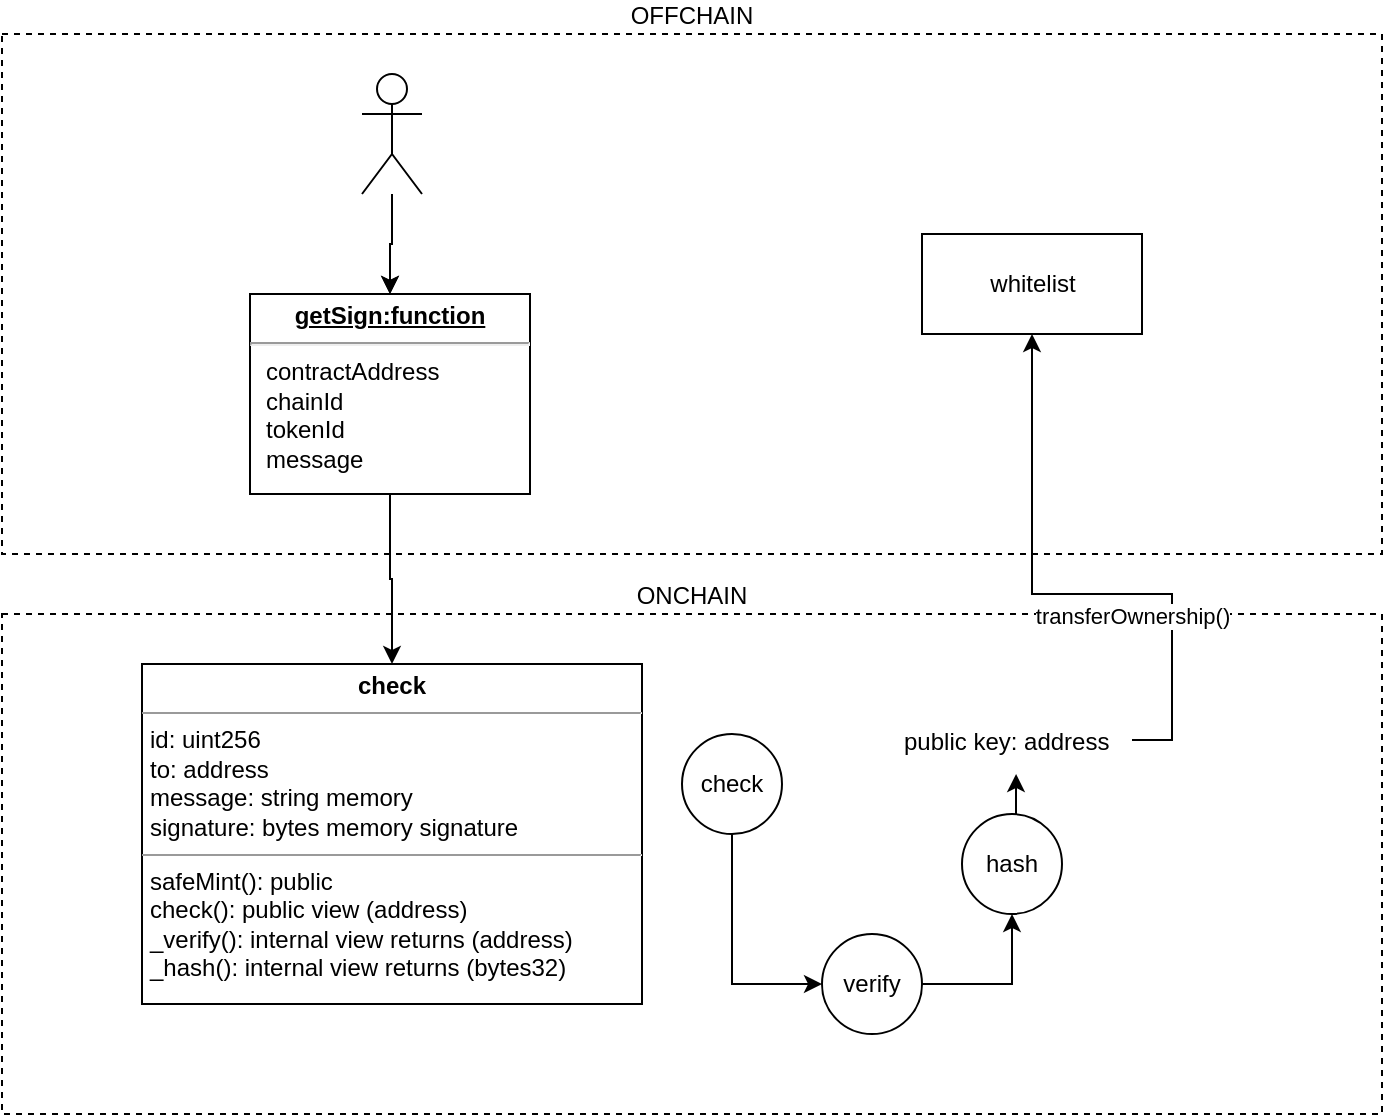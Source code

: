 <mxfile version="16.2.4" type="device"><diagram id="XvCBW2dQFDeUzB0aLI-L" name="Page-1"><mxGraphModel dx="964" dy="437" grid="1" gridSize="10" guides="1" tooltips="1" connect="1" arrows="1" fold="1" page="1" pageScale="1" pageWidth="827" pageHeight="1169" math="0" shadow="0"><root><mxCell id="0"/><mxCell id="1" parent="0"/><mxCell id="Jb0U1HW2m3OKVhkR7I9M-42" value="ONCHAIN" style="rounded=0;whiteSpace=wrap;html=1;dashed=1;labelPosition=center;verticalLabelPosition=top;align=center;verticalAlign=bottom;" vertex="1" parent="1"><mxGeometry x="290" y="380" width="690" height="250" as="geometry"/></mxCell><mxCell id="Jb0U1HW2m3OKVhkR7I9M-43" value="OFFCHAIN" style="rounded=0;whiteSpace=wrap;html=1;dashed=1;labelPosition=center;verticalLabelPosition=top;align=center;verticalAlign=bottom;" vertex="1" parent="1"><mxGeometry x="290" y="90" width="690" height="260" as="geometry"/></mxCell><mxCell id="Jb0U1HW2m3OKVhkR7I9M-33" style="edgeStyle=orthogonalEdgeStyle;rounded=0;orthogonalLoop=1;jettySize=auto;html=1;" edge="1" parent="1" source="Jb0U1HW2m3OKVhkR7I9M-18" target="Jb0U1HW2m3OKVhkR7I9M-21"><mxGeometry relative="1" as="geometry"/></mxCell><mxCell id="Jb0U1HW2m3OKVhkR7I9M-18" value="&lt;p style=&quot;margin: 0px ; margin-top: 4px ; text-align: center ; text-decoration: underline&quot;&gt;&lt;b&gt;getSign:function&lt;/b&gt;&lt;/p&gt;&lt;hr&gt;&lt;p style=&quot;margin: 0px ; margin-left: 8px&quot;&gt;contractAddress&lt;/p&gt;&lt;p style=&quot;margin: 0px ; margin-left: 8px&quot;&gt;chainId&lt;/p&gt;&lt;p style=&quot;margin: 0px ; margin-left: 8px&quot;&gt;tokenId&lt;/p&gt;&lt;p style=&quot;margin: 0px ; margin-left: 8px&quot;&gt;message&lt;/p&gt;" style="verticalAlign=top;align=left;overflow=fill;fontSize=12;fontFamily=Helvetica;html=1;" vertex="1" parent="1"><mxGeometry x="414" y="220" width="140" height="100" as="geometry"/></mxCell><mxCell id="Jb0U1HW2m3OKVhkR7I9M-32" style="edgeStyle=orthogonalEdgeStyle;rounded=0;orthogonalLoop=1;jettySize=auto;html=1;" edge="1" parent="1" source="Jb0U1HW2m3OKVhkR7I9M-20" target="Jb0U1HW2m3OKVhkR7I9M-18"><mxGeometry relative="1" as="geometry"/></mxCell><mxCell id="Jb0U1HW2m3OKVhkR7I9M-39" value="" style="edgeStyle=orthogonalEdgeStyle;rounded=0;orthogonalLoop=1;jettySize=auto;html=1;" edge="1" parent="1" source="Jb0U1HW2m3OKVhkR7I9M-20" target="Jb0U1HW2m3OKVhkR7I9M-18"><mxGeometry relative="1" as="geometry"/></mxCell><mxCell id="Jb0U1HW2m3OKVhkR7I9M-20" value="" style="shape=umlActor;verticalLabelPosition=bottom;verticalAlign=top;html=1;" vertex="1" parent="1"><mxGeometry x="470" y="110" width="30" height="60" as="geometry"/></mxCell><mxCell id="Jb0U1HW2m3OKVhkR7I9M-21" value="&lt;p style=&quot;margin: 0px ; margin-top: 4px ; text-align: center&quot;&gt;&lt;b&gt;check&lt;/b&gt;&lt;/p&gt;&lt;hr size=&quot;1&quot;&gt;&lt;p style=&quot;margin: 0px ; margin-left: 4px&quot;&gt;id: uint256&lt;/p&gt;&lt;p style=&quot;margin: 0px ; margin-left: 4px&quot;&gt;to: address&lt;/p&gt;&lt;p style=&quot;margin: 0px ; margin-left: 4px&quot;&gt;message: string memory&lt;/p&gt;&lt;p style=&quot;margin: 0px ; margin-left: 4px&quot;&gt;signature: bytes memory signature&lt;/p&gt;&lt;hr size=&quot;1&quot;&gt;&lt;p style=&quot;margin: 0px ; margin-left: 4px&quot;&gt;safeMint(): public&lt;/p&gt;&lt;p style=&quot;margin: 0px ; margin-left: 4px&quot;&gt;check(): public view (address)&lt;/p&gt;&lt;p style=&quot;margin: 0px ; margin-left: 4px&quot;&gt;_verify(): internal view returns (address)&lt;/p&gt;&lt;p style=&quot;margin: 0px ; margin-left: 4px&quot;&gt;_hash(): internal view returns (bytes32)&lt;/p&gt;" style="verticalAlign=top;align=left;overflow=fill;fontSize=12;fontFamily=Helvetica;html=1;" vertex="1" parent="1"><mxGeometry x="360" y="405" width="250" height="170" as="geometry"/></mxCell><mxCell id="Jb0U1HW2m3OKVhkR7I9M-26" style="edgeStyle=orthogonalEdgeStyle;rounded=0;orthogonalLoop=1;jettySize=auto;html=1;entryX=0;entryY=0.5;entryDx=0;entryDy=0;" edge="1" parent="1" source="Jb0U1HW2m3OKVhkR7I9M-22" target="Jb0U1HW2m3OKVhkR7I9M-24"><mxGeometry relative="1" as="geometry"><Array as="points"><mxPoint x="655" y="565"/></Array></mxGeometry></mxCell><mxCell id="Jb0U1HW2m3OKVhkR7I9M-22" value="check" style="ellipse;whiteSpace=wrap;html=1;" vertex="1" parent="1"><mxGeometry x="630" y="440" width="50" height="50" as="geometry"/></mxCell><mxCell id="Jb0U1HW2m3OKVhkR7I9M-27" style="edgeStyle=orthogonalEdgeStyle;rounded=0;orthogonalLoop=1;jettySize=auto;html=1;" edge="1" parent="1" source="Jb0U1HW2m3OKVhkR7I9M-24" target="Jb0U1HW2m3OKVhkR7I9M-25"><mxGeometry relative="1" as="geometry"/></mxCell><mxCell id="Jb0U1HW2m3OKVhkR7I9M-24" value="verify" style="ellipse;whiteSpace=wrap;html=1;" vertex="1" parent="1"><mxGeometry x="700" y="540" width="50" height="50" as="geometry"/></mxCell><mxCell id="Jb0U1HW2m3OKVhkR7I9M-31" style="edgeStyle=orthogonalEdgeStyle;rounded=0;orthogonalLoop=1;jettySize=auto;html=1;entryX=0.517;entryY=1.154;entryDx=0;entryDy=0;entryPerimeter=0;" edge="1" parent="1" source="Jb0U1HW2m3OKVhkR7I9M-25" target="Jb0U1HW2m3OKVhkR7I9M-30"><mxGeometry relative="1" as="geometry"><mxPoint x="795" y="430" as="targetPoint"/><Array as="points"><mxPoint x="797" y="470"/><mxPoint x="797" y="470"/></Array></mxGeometry></mxCell><mxCell id="Jb0U1HW2m3OKVhkR7I9M-25" value="hash" style="ellipse;whiteSpace=wrap;html=1;" vertex="1" parent="1"><mxGeometry x="770" y="480" width="50" height="50" as="geometry"/></mxCell><mxCell id="Jb0U1HW2m3OKVhkR7I9M-35" value="transferOwnership()" style="edgeStyle=orthogonalEdgeStyle;rounded=0;orthogonalLoop=1;jettySize=auto;html=1;" edge="1" parent="1" source="Jb0U1HW2m3OKVhkR7I9M-30" target="Jb0U1HW2m3OKVhkR7I9M-34"><mxGeometry x="-0.436" y="20" relative="1" as="geometry"><Array as="points"><mxPoint x="875" y="443"/><mxPoint x="875" y="370"/><mxPoint x="805" y="370"/></Array><mxPoint as="offset"/></mxGeometry></mxCell><mxCell id="Jb0U1HW2m3OKVhkR7I9M-30" value="public key: address" style="text;strokeColor=none;fillColor=none;align=left;verticalAlign=top;spacingLeft=4;spacingRight=4;overflow=hidden;rotatable=0;points=[[0,0.5],[1,0.5]];portConstraint=eastwest;" vertex="1" parent="1"><mxGeometry x="735" y="430" width="120" height="26" as="geometry"/></mxCell><mxCell id="Jb0U1HW2m3OKVhkR7I9M-34" value="whitelist" style="html=1;" vertex="1" parent="1"><mxGeometry x="750" y="190" width="110" height="50" as="geometry"/></mxCell></root></mxGraphModel></diagram></mxfile>